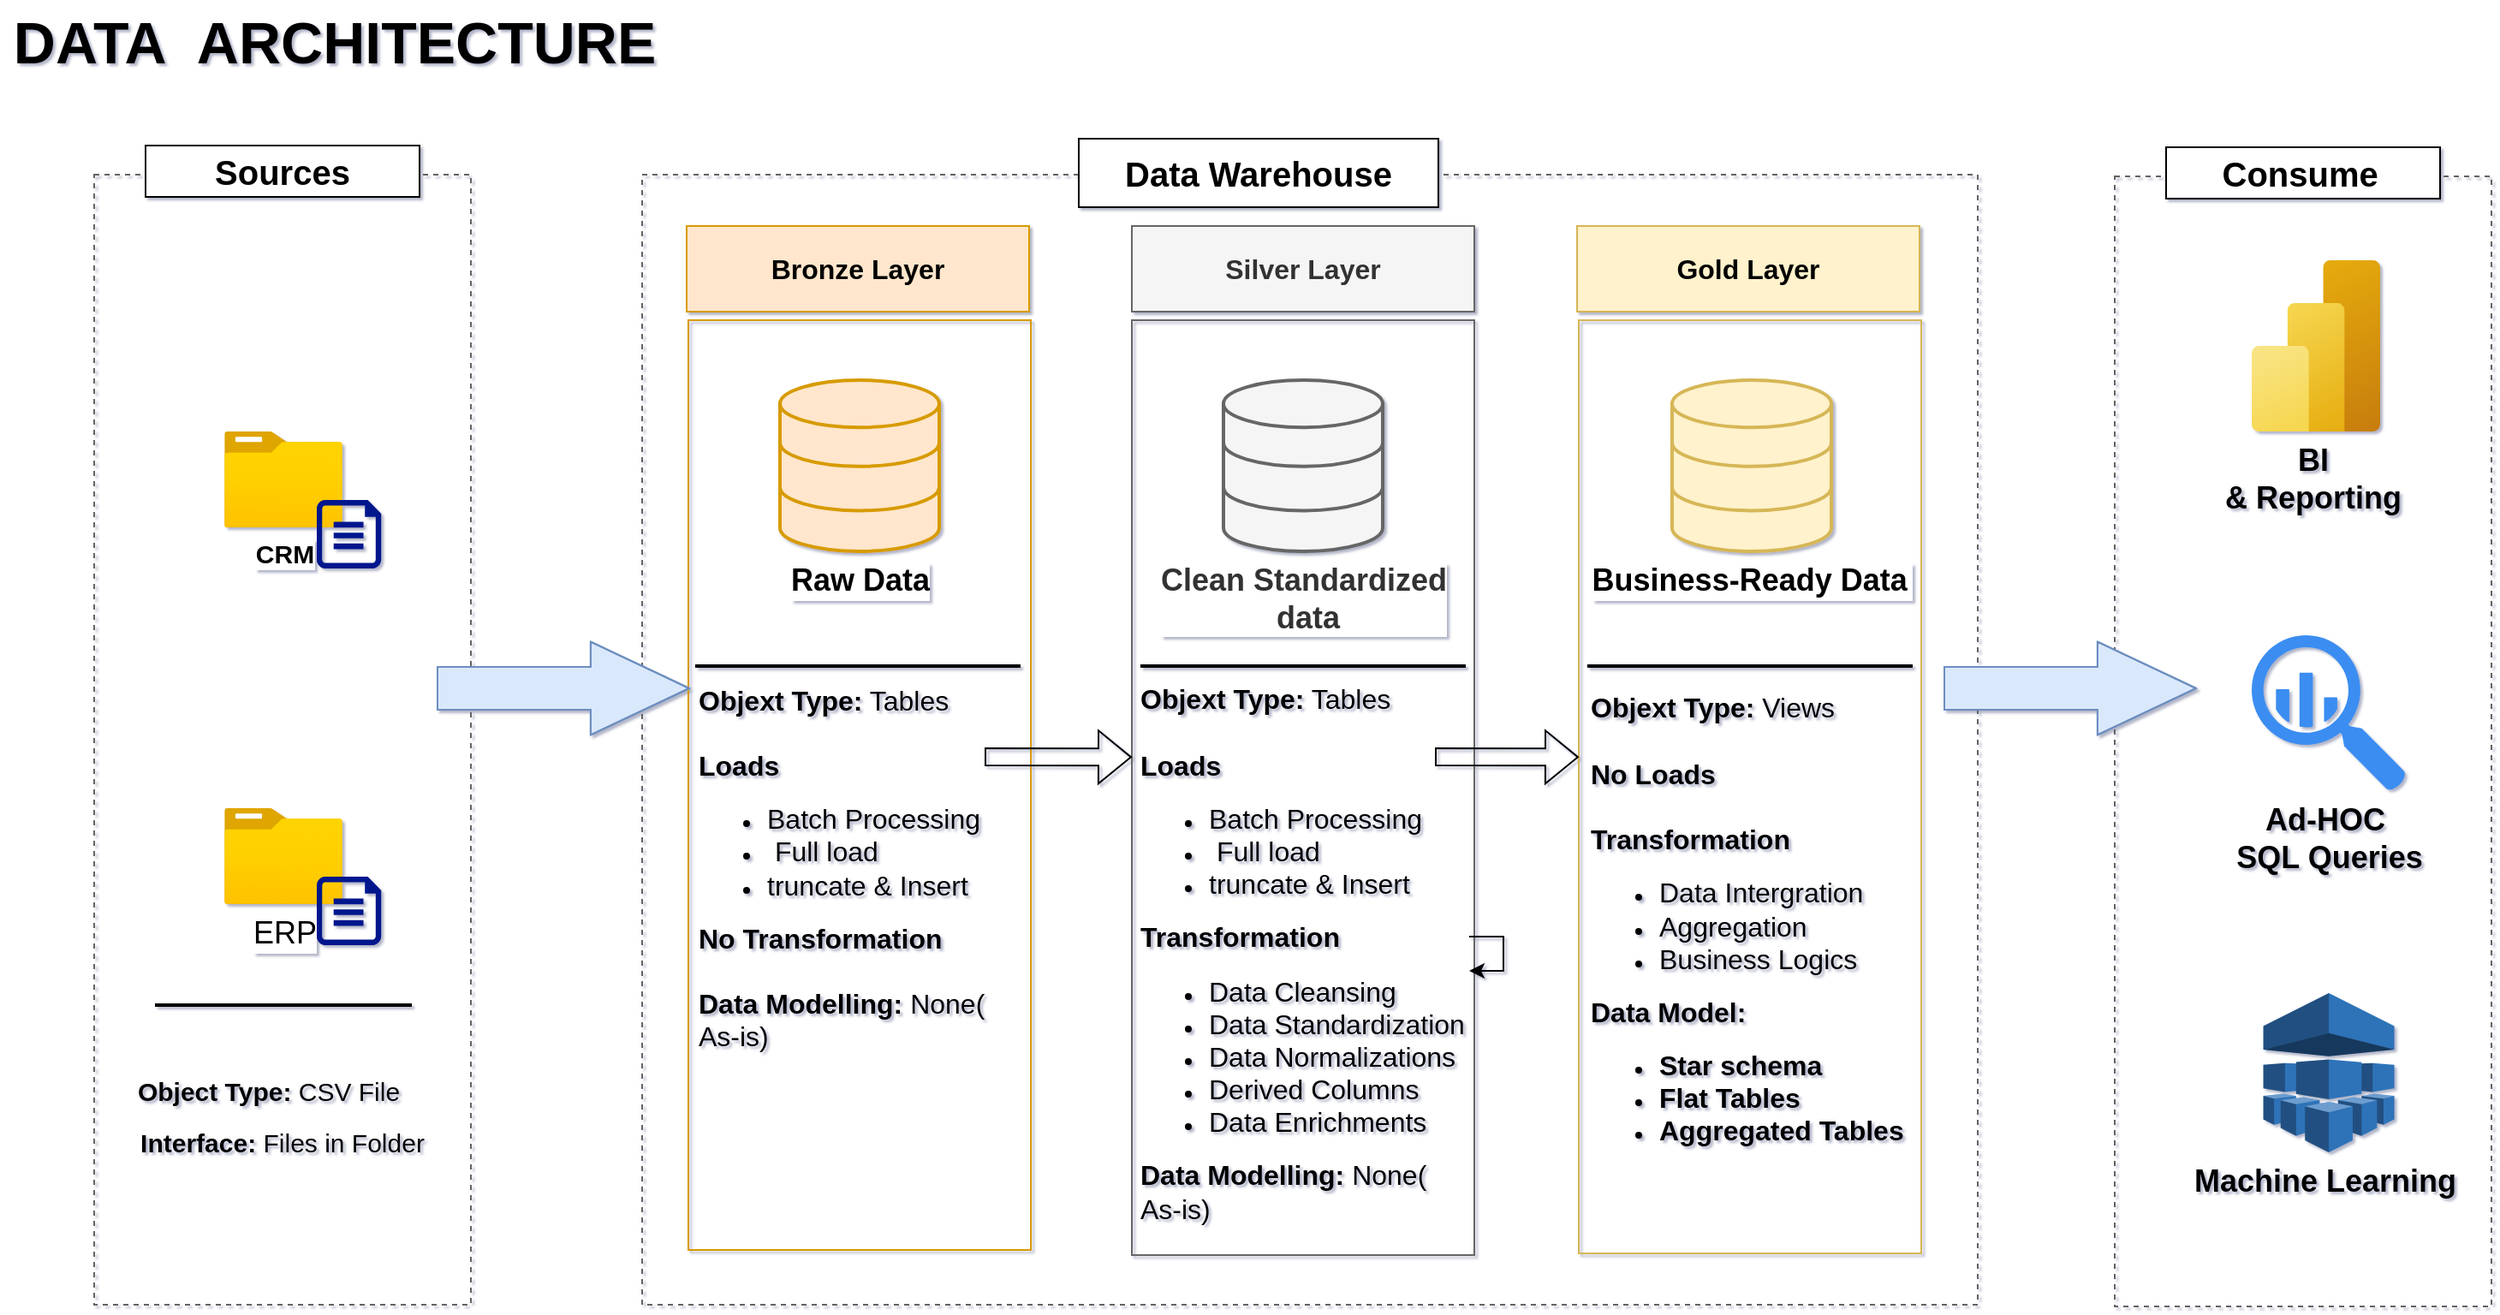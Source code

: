 <mxfile version="28.0.6">
  <diagram name="Page-1" id="QjvMaOU4poNHOvwqBwPB">
    <mxGraphModel dx="1910" dy="821" grid="1" gridSize="10" guides="1" tooltips="1" connect="1" arrows="1" fold="1" page="1" pageScale="1" pageWidth="1600" pageHeight="900" background="none" math="0" shadow="1">
      <root>
        <mxCell id="0" />
        <mxCell id="1" parent="0" />
        <mxCell id="IdrEboHf67YKtTeVyYi7-5" value="" style="rounded=0;whiteSpace=wrap;html=1;fillColor=none;dashed=1;strokeColor=light-dark(#636363, #ededed);" parent="1" vertex="1">
          <mxGeometry x="1270" y="121" width="220" height="660" as="geometry" />
        </mxCell>
        <mxCell id="IdrEboHf67YKtTeVyYi7-4" value="" style="rounded=0;whiteSpace=wrap;html=1;fillColor=none;dashed=1;strokeColor=light-dark(#636363, #ededed);" parent="1" vertex="1">
          <mxGeometry x="410" y="120" width="780" height="660" as="geometry" />
        </mxCell>
        <mxCell id="IdrEboHf67YKtTeVyYi7-29" value="" style="rounded=0;whiteSpace=wrap;html=1;fillColor=none;strokeColor=#666666;fontColor=#333333;" parent="1" vertex="1">
          <mxGeometry x="696" y="205" width="200" height="546" as="geometry" />
        </mxCell>
        <mxCell id="IdrEboHf67YKtTeVyYi7-1" value="" style="rounded=0;whiteSpace=wrap;html=1;fillColor=none;dashed=1;strokeColor=light-dark(#636363, #ededed);" parent="1" vertex="1">
          <mxGeometry x="90" y="120" width="220" height="660" as="geometry" />
        </mxCell>
        <mxCell id="IdrEboHf67YKtTeVyYi7-2" value="&lt;font style=&quot;font-size: 20px;&quot;&gt;&lt;b style=&quot;&quot;&gt;Sources&lt;/b&gt;&lt;/font&gt;" style="rounded=0;whiteSpace=wrap;html=1;" parent="1" vertex="1">
          <mxGeometry x="120" y="103" width="160" height="30" as="geometry" />
        </mxCell>
        <mxCell id="IdrEboHf67YKtTeVyYi7-6" value="&lt;b&gt;&lt;font style=&quot;font-size: 20px;&quot;&gt;Consume&lt;/font&gt;&lt;/b&gt;&amp;nbsp;" style="rounded=0;whiteSpace=wrap;html=1;" parent="1" vertex="1">
          <mxGeometry x="1300" y="104" width="160" height="30" as="geometry" />
        </mxCell>
        <mxCell id="IdrEboHf67YKtTeVyYi7-7" value="&lt;font style=&quot;font-size: 20px;&quot;&gt;&lt;b style=&quot;&quot;&gt;Data Warehouse&lt;/b&gt;&lt;/font&gt;" style="rounded=0;whiteSpace=wrap;html=1;" parent="1" vertex="1">
          <mxGeometry x="665" y="99" width="210" height="40" as="geometry" />
        </mxCell>
        <mxCell id="IdrEboHf67YKtTeVyYi7-8" value="&lt;b&gt;&lt;font style=&quot;font-size: 15px;&quot;&gt;CRM&lt;/font&gt;&lt;/b&gt;" style="image;aspect=fixed;html=1;points=[];align=center;fontSize=12;image=img/lib/azure2/general/Folder_Blank.svg;" parent="1" vertex="1">
          <mxGeometry x="166" y="270" width="69" height="56.0" as="geometry" />
        </mxCell>
        <mxCell id="IdrEboHf67YKtTeVyYi7-9" value="&lt;font style=&quot;font-size: 18px;&quot;&gt;ERP&lt;/font&gt;" style="image;aspect=fixed;html=1;points=[];align=center;fontSize=12;image=img/lib/azure2/general/Folder_Blank.svg;" parent="1" vertex="1">
          <mxGeometry x="166" y="490" width="69" height="56.0" as="geometry" />
        </mxCell>
        <mxCell id="IdrEboHf67YKtTeVyYi7-10" value="" style="sketch=0;aspect=fixed;pointerEvents=1;shadow=0;dashed=0;html=1;strokeColor=none;labelPosition=center;verticalLabelPosition=bottom;verticalAlign=top;align=center;fillColor=#00188D;shape=mxgraph.azure.file" parent="1" vertex="1">
          <mxGeometry x="220" y="310" width="37.6" height="40" as="geometry" />
        </mxCell>
        <mxCell id="IdrEboHf67YKtTeVyYi7-11" value="" style="sketch=0;aspect=fixed;pointerEvents=1;shadow=0;dashed=0;html=1;strokeColor=none;labelPosition=center;verticalLabelPosition=bottom;verticalAlign=top;align=center;fillColor=#00188D;shape=mxgraph.azure.file" parent="1" vertex="1">
          <mxGeometry x="220" y="530" width="37.6" height="40" as="geometry" />
        </mxCell>
        <mxCell id="IdrEboHf67YKtTeVyYi7-12" value="" style="line;strokeWidth=2;direction=south;html=1;rotation=-90;" parent="1" vertex="1">
          <mxGeometry x="155.5" y="530" width="90" height="150" as="geometry" />
        </mxCell>
        <mxCell id="IdrEboHf67YKtTeVyYi7-13" value="&lt;span style=&quot;font-size: 15px;&quot;&gt;&lt;b&gt;Object Type: &lt;/b&gt;CSV File&lt;/span&gt;" style="text;html=1;align=center;verticalAlign=middle;whiteSpace=wrap;rounded=0;" parent="1" vertex="1">
          <mxGeometry x="111.5" y="640" width="160" height="30" as="geometry" />
        </mxCell>
        <mxCell id="IdrEboHf67YKtTeVyYi7-15" value="&lt;span style=&quot;font-size: 15px;&quot;&gt;&lt;b&gt;Interface: &lt;/b&gt;Files in Folder&lt;/span&gt;" style="text;html=1;align=center;verticalAlign=middle;whiteSpace=wrap;rounded=0;" parent="1" vertex="1">
          <mxGeometry x="110" y="670" width="180" height="30" as="geometry" />
        </mxCell>
        <mxCell id="IdrEboHf67YKtTeVyYi7-18" value="" style="shape=flexArrow;endArrow=classic;html=1;rounded=0;endWidth=28.333;endSize=18.85;width=25;fillColor=#dae8fc;strokeColor=#6c8ebf;" parent="1" edge="1">
          <mxGeometry width="50" height="50" relative="1" as="geometry">
            <mxPoint x="1170" y="420" as="sourcePoint" />
            <mxPoint x="1318" y="420" as="targetPoint" />
            <Array as="points">
              <mxPoint x="1230" y="420" />
            </Array>
          </mxGeometry>
        </mxCell>
        <mxCell id="IdrEboHf67YKtTeVyYi7-20" value="&lt;b&gt;&lt;font style=&quot;font-size: 16px;&quot;&gt;Bronze Layer&lt;/font&gt;&lt;/b&gt;" style="rounded=0;whiteSpace=wrap;html=1;fillColor=#ffe6cc;strokeColor=#d79b00;" parent="1" vertex="1">
          <mxGeometry x="436" y="150" width="200" height="50" as="geometry" />
        </mxCell>
        <mxCell id="IdrEboHf67YKtTeVyYi7-25" value="&lt;b&gt;&lt;font style=&quot;font-size: 16px;&quot;&gt;Silver Layer&lt;/font&gt;&lt;/b&gt;" style="rounded=0;whiteSpace=wrap;html=1;fillColor=#f5f5f5;strokeColor=#666666;fontColor=#333333;" parent="1" vertex="1">
          <mxGeometry x="696" y="150" width="200" height="50" as="geometry" />
        </mxCell>
        <mxCell id="IdrEboHf67YKtTeVyYi7-26" value="&lt;b&gt;&lt;font style=&quot;font-size: 16px;&quot;&gt;Gold Layer&lt;/font&gt;&lt;/b&gt;" style="rounded=0;whiteSpace=wrap;html=1;fillColor=#fff2cc;strokeColor=#d6b656;" parent="1" vertex="1">
          <mxGeometry x="956" y="150" width="200" height="50" as="geometry" />
        </mxCell>
        <mxCell id="IdrEboHf67YKtTeVyYi7-30" value="" style="rounded=0;whiteSpace=wrap;html=1;fillColor=none;strokeColor=#d6b656;" parent="1" vertex="1">
          <mxGeometry x="957" y="205" width="200" height="545" as="geometry" />
        </mxCell>
        <mxCell id="IdrEboHf67YKtTeVyYi7-28" value="" style="rounded=0;whiteSpace=wrap;html=1;fillColor=none;strokeColor=#d79b00;" parent="1" vertex="1">
          <mxGeometry x="437" y="205" width="200" height="543" as="geometry" />
        </mxCell>
        <mxCell id="IdrEboHf67YKtTeVyYi7-34" value="" style="shape=flexArrow;endArrow=classic;html=1;rounded=0;entryX=0.12;entryY=0.504;entryDx=0;entryDy=0;entryPerimeter=0;" parent="1" edge="1">
          <mxGeometry width="50" height="50" relative="1" as="geometry">
            <mxPoint x="610" y="460" as="sourcePoint" />
            <mxPoint x="696" y="460.184" as="targetPoint" />
          </mxGeometry>
        </mxCell>
        <mxCell id="IdrEboHf67YKtTeVyYi7-35" value="" style="shape=flexArrow;endArrow=classic;html=1;rounded=0;entryX=0.12;entryY=0.504;entryDx=0;entryDy=0;entryPerimeter=0;" parent="1" edge="1">
          <mxGeometry width="50" height="50" relative="1" as="geometry">
            <mxPoint x="873" y="460" as="sourcePoint" />
            <mxPoint x="957" y="460.184" as="targetPoint" />
          </mxGeometry>
        </mxCell>
        <mxCell id="IdrEboHf67YKtTeVyYi7-40" value="&lt;b&gt;&lt;font style=&quot;font-size: 18px;&quot;&gt;Raw Data&lt;/font&gt;&lt;/b&gt;" style="html=1;verticalLabelPosition=bottom;align=center;labelBackgroundColor=#ffffff;verticalAlign=top;strokeWidth=2;strokeColor=#d79b00;shadow=0;dashed=0;shape=mxgraph.ios7.icons.data;fillColor=#ffe6cc;" parent="1" vertex="1">
          <mxGeometry x="490.5" y="240" width="93" height="100" as="geometry" />
        </mxCell>
        <mxCell id="IdrEboHf67YKtTeVyYi7-41" value="&lt;b&gt;&lt;font style=&quot;font-size: 18px;&quot;&gt;Clean Standardized&lt;/font&gt;&lt;/b&gt;&lt;div&gt;&lt;b&gt;&lt;font style=&quot;font-size: 18px;&quot;&gt;&amp;nbsp;data&lt;/font&gt;&lt;/b&gt;&lt;/div&gt;" style="html=1;verticalLabelPosition=bottom;align=center;labelBackgroundColor=#ffffff;verticalAlign=top;strokeWidth=2;strokeColor=#666666;shadow=0;dashed=0;shape=mxgraph.ios7.icons.data;fillColor=#f5f5f5;fontColor=#333333;" parent="1" vertex="1">
          <mxGeometry x="749.5" y="240" width="93" height="100" as="geometry" />
        </mxCell>
        <mxCell id="IdrEboHf67YKtTeVyYi7-42" value="&lt;b&gt;&lt;font style=&quot;font-size: 18px;&quot;&gt;Business-Ready Data&lt;/font&gt;&amp;nbsp;&lt;/b&gt;" style="html=1;verticalLabelPosition=bottom;align=center;labelBackgroundColor=#ffffff;verticalAlign=top;strokeWidth=2;strokeColor=#d6b656;shadow=0;dashed=0;shape=mxgraph.ios7.icons.data;fillColor=#fff2cc;" parent="1" vertex="1">
          <mxGeometry x="1011.5" y="240" width="93" height="100" as="geometry" />
        </mxCell>
        <mxCell id="IdrEboHf67YKtTeVyYi7-43" value="" style="shape=flexArrow;endArrow=classic;html=1;rounded=0;endWidth=28.333;endSize=18.85;width=25;fillColor=#dae8fc;strokeColor=#6c8ebf;" parent="1" edge="1">
          <mxGeometry width="50" height="50" relative="1" as="geometry">
            <mxPoint x="290" y="420" as="sourcePoint" />
            <mxPoint x="438" y="420" as="targetPoint" />
            <Array as="points">
              <mxPoint x="350" y="420" />
            </Array>
          </mxGeometry>
        </mxCell>
        <mxCell id="IdrEboHf67YKtTeVyYi7-44" value="" style="line;strokeWidth=2;html=1;" parent="1" vertex="1">
          <mxGeometry x="441" y="402" width="190" height="10" as="geometry" />
        </mxCell>
        <mxCell id="IdrEboHf67YKtTeVyYi7-45" value="" style="line;strokeWidth=2;html=1;" parent="1" vertex="1">
          <mxGeometry x="701" y="402" width="190" height="10" as="geometry" />
        </mxCell>
        <mxCell id="IdrEboHf67YKtTeVyYi7-47" value="" style="line;strokeWidth=2;html=1;" parent="1" vertex="1">
          <mxGeometry x="962" y="402" width="190" height="10" as="geometry" />
        </mxCell>
        <mxCell id="IdrEboHf67YKtTeVyYi7-49" value="&lt;font style=&quot;font-size: 16px;&quot;&gt;&lt;b style=&quot;&quot;&gt;Objext Type:&lt;/b&gt; Tables&lt;/font&gt;&lt;div&gt;&lt;b style=&quot;background-color: transparent; color: light-dark(rgb(0, 0, 0), rgb(255, 255, 255));&quot;&gt;&lt;font style=&quot;font-size: 16px;&quot;&gt;&lt;br&gt;&lt;/font&gt;&lt;/b&gt;&lt;/div&gt;&lt;div&gt;&lt;b style=&quot;background-color: transparent; color: light-dark(rgb(0, 0, 0), rgb(255, 255, 255));&quot;&gt;&lt;font style=&quot;font-size: 16px;&quot;&gt;Loads&lt;/font&gt;&lt;/b&gt;&lt;/div&gt;&lt;div&gt;&lt;ul&gt;&lt;li&gt;&lt;span style=&quot;font-size: 16px; background-color: transparent; color: light-dark(rgb(0, 0, 0), rgb(255, 255, 255));&quot;&gt;Batch Processing&lt;/span&gt;&lt;/li&gt;&lt;li&gt;&lt;span style=&quot;font-size: 16px; background-color: transparent; color: light-dark(rgb(0, 0, 0), rgb(255, 255, 255));&quot;&gt;&amp;nbsp;Full load&amp;nbsp;&lt;/span&gt;&lt;/li&gt;&lt;li&gt;&lt;font style=&quot;font-size: 16px;&quot;&gt;truncate &amp;amp; Insert&lt;/font&gt;&lt;/li&gt;&lt;/ul&gt;&lt;b&gt;&lt;font style=&quot;font-size: 16px;&quot;&gt;Transformation&amp;nbsp;&lt;/font&gt;&lt;/b&gt;&lt;/div&gt;&lt;div&gt;&lt;ul&gt;&lt;li&gt;&lt;font style=&quot;font-size: 16px;&quot;&gt;Data Cleansing&lt;/font&gt;&lt;/li&gt;&lt;li&gt;&lt;font style=&quot;font-size: 16px;&quot;&gt;Data Standardization&lt;/font&gt;&lt;/li&gt;&lt;li&gt;&lt;font style=&quot;font-size: 16px;&quot;&gt;Data Normalizations&amp;nbsp;&lt;/font&gt;&lt;/li&gt;&lt;li&gt;&lt;font style=&quot;font-size: 16px;&quot;&gt;Derived Columns&amp;nbsp;&lt;/font&gt;&lt;/li&gt;&lt;li&gt;&lt;font style=&quot;font-size: 16px;&quot;&gt;Data Enrichments&lt;b&gt;&amp;nbsp;&lt;/b&gt;&lt;/font&gt;&lt;/li&gt;&lt;/ul&gt;&lt;font style=&quot;font-size: 16px;&quot;&gt;&lt;b style=&quot;&quot;&gt;Data Modelling: &lt;/b&gt;None( As-is)&lt;/font&gt;&lt;br&gt;&lt;/div&gt;" style="text;html=1;align=left;verticalAlign=middle;whiteSpace=wrap;rounded=0;" parent="1" vertex="1">
          <mxGeometry x="699" y="560" width="194" height="30" as="geometry" />
        </mxCell>
        <mxCell id="IdrEboHf67YKtTeVyYi7-52" value="&lt;font style=&quot;font-size: 16px;&quot;&gt;&lt;b style=&quot;&quot;&gt;Objext Type:&lt;/b&gt; Tables&lt;/font&gt;&lt;div&gt;&lt;b&gt;&lt;font style=&quot;font-size: 16px;&quot;&gt;&lt;br&gt;&lt;/font&gt;&lt;/b&gt;&lt;/div&gt;&lt;div&gt;&lt;b&gt;&lt;font style=&quot;font-size: 16px;&quot;&gt;Loads&lt;/font&gt;&lt;/b&gt;&lt;/div&gt;&lt;div&gt;&lt;ul&gt;&lt;li&gt;&lt;span style=&quot;font-size: 16px; background-color: transparent; color: light-dark(rgb(0, 0, 0), rgb(255, 255, 255));&quot;&gt;Batch Processing&lt;/span&gt;&lt;/li&gt;&lt;li&gt;&lt;span style=&quot;font-size: 16px; background-color: transparent; color: light-dark(rgb(0, 0, 0), rgb(255, 255, 255));&quot;&gt;&amp;nbsp;Full load&amp;nbsp;&lt;/span&gt;&lt;/li&gt;&lt;li&gt;&lt;font style=&quot;font-size: 16px;&quot;&gt;truncate &amp;amp; Insert&lt;/font&gt;&lt;/li&gt;&lt;/ul&gt;&lt;b&gt;&lt;font style=&quot;font-size: 16px;&quot;&gt;No Transformation&amp;nbsp;&lt;/font&gt;&lt;/b&gt;&lt;/div&gt;&lt;div&gt;&lt;b style=&quot;background-color: transparent; color: light-dark(rgb(0, 0, 0), rgb(255, 255, 255)); font-size: 16px;&quot;&gt;&lt;br&gt;&lt;/b&gt;&lt;/div&gt;&lt;div&gt;&lt;b style=&quot;background-color: transparent; color: light-dark(rgb(0, 0, 0), rgb(255, 255, 255)); font-size: 16px;&quot;&gt;Data Modelling: &lt;/b&gt;&lt;span style=&quot;background-color: transparent; color: light-dark(rgb(0, 0, 0), rgb(255, 255, 255)); font-size: 16px;&quot;&gt;None( As-is)&lt;/span&gt;&lt;/div&gt;" style="text;html=1;align=left;verticalAlign=middle;whiteSpace=wrap;rounded=0;" parent="1" vertex="1">
          <mxGeometry x="441" y="510" width="194" height="30" as="geometry" />
        </mxCell>
        <mxCell id="IdrEboHf67YKtTeVyYi7-53" value="&lt;font style=&quot;font-size: 16px;&quot;&gt;&lt;b style=&quot;&quot;&gt;Objext Type:&lt;/b&gt;&amp;nbsp;Views&lt;/font&gt;&lt;div&gt;&lt;b style=&quot;background-color: transparent; color: light-dark(rgb(0, 0, 0), rgb(255, 255, 255));&quot;&gt;&lt;font style=&quot;font-size: 16px;&quot;&gt;&lt;br&gt;&lt;/font&gt;&lt;/b&gt;&lt;/div&gt;&lt;div&gt;&lt;b style=&quot;background-color: transparent; color: light-dark(rgb(0, 0, 0), rgb(255, 255, 255));&quot;&gt;&lt;font style=&quot;font-size: 16px;&quot;&gt;No Loads&amp;nbsp;&lt;/font&gt;&lt;/b&gt;&lt;/div&gt;&lt;div&gt;&lt;b style=&quot;background-color: transparent; color: light-dark(rgb(0, 0, 0), rgb(255, 255, 255));&quot;&gt;&lt;font style=&quot;font-size: 16px;&quot;&gt;&lt;br&gt;&lt;/font&gt;&lt;/b&gt;&lt;/div&gt;&lt;div&gt;&lt;b style=&quot;background-color: transparent; color: light-dark(rgb(0, 0, 0), rgb(255, 255, 255));&quot;&gt;&lt;font style=&quot;font-size: 16px;&quot;&gt;Transformation&amp;nbsp;&lt;/font&gt;&lt;/b&gt;&lt;div&gt;&lt;ul&gt;&lt;li&gt;&lt;span style=&quot;font-size: 16px; background-color: transparent; color: light-dark(rgb(0, 0, 0), rgb(255, 255, 255));&quot;&gt;Data Intergration&amp;nbsp;&lt;/span&gt;&lt;/li&gt;&lt;li&gt;&lt;span style=&quot;font-size: 16px;&quot;&gt;Aggregation&lt;/span&gt;&lt;/li&gt;&lt;li&gt;&lt;span style=&quot;font-size: 16px; background-color: transparent; color: light-dark(rgb(0, 0, 0), rgb(255, 255, 255));&quot;&gt;Business Logics&lt;/span&gt;&lt;b style=&quot;font-size: 16px; background-color: transparent; color: light-dark(rgb(0, 0, 0), rgb(255, 255, 255));&quot;&gt;&amp;nbsp;&lt;/b&gt;&lt;/li&gt;&lt;/ul&gt;&lt;b style=&quot;background-color: transparent; color: light-dark(rgb(0, 0, 0), rgb(255, 255, 255)); font-size: 16px;&quot;&gt;Data Model:&lt;/b&gt;&lt;/div&gt;&lt;/div&gt;&lt;div&gt;&lt;ul&gt;&lt;li&gt;&lt;b style=&quot;background-color: transparent; color: light-dark(rgb(0, 0, 0), rgb(255, 255, 255)); font-size: 16px;&quot;&gt;Star schema&lt;/b&gt;&lt;/li&gt;&lt;li&gt;&lt;b style=&quot;background-color: transparent; color: light-dark(rgb(0, 0, 0), rgb(255, 255, 255)); font-size: 16px;&quot;&gt;Flat Tables&lt;/b&gt;&lt;/li&gt;&lt;li&gt;&lt;b style=&quot;background-color: transparent; color: light-dark(rgb(0, 0, 0), rgb(255, 255, 255)); font-size: 16px;&quot;&gt;Aggregated Tables&amp;nbsp;&lt;span style=&quot;white-space: pre;&quot;&gt;&#x9;&lt;/span&gt;&lt;span style=&quot;white-space: pre;&quot;&gt;&#x9;&lt;/span&gt;&lt;/b&gt;&lt;/li&gt;&lt;/ul&gt;&lt;/div&gt;" style="text;html=1;align=left;verticalAlign=middle;whiteSpace=wrap;rounded=0;" parent="1" vertex="1">
          <mxGeometry x="962" y="546" width="294" height="30" as="geometry" />
        </mxCell>
        <mxCell id="IdrEboHf67YKtTeVyYi7-54" style="edgeStyle=orthogonalEdgeStyle;rounded=0;orthogonalLoop=1;jettySize=auto;html=1;" parent="1" source="IdrEboHf67YKtTeVyYi7-49" target="IdrEboHf67YKtTeVyYi7-49" edge="1">
          <mxGeometry relative="1" as="geometry" />
        </mxCell>
        <mxCell id="IdrEboHf67YKtTeVyYi7-56" value="&lt;b&gt;&lt;font style=&quot;font-size: 18px;&quot;&gt;BI&amp;nbsp;&lt;br&gt;&amp;amp; Reporting&amp;nbsp;&lt;/font&gt;&lt;/b&gt;" style="image;aspect=fixed;html=1;points=[];align=center;fontSize=12;image=img/lib/azure2/analytics/Power_BI_Embedded.svg;imageBackground=none;labelBackgroundColor=none;" parent="1" vertex="1">
          <mxGeometry x="1350" y="170" width="75" height="100" as="geometry" />
        </mxCell>
        <mxCell id="IdrEboHf67YKtTeVyYi7-57" value="&lt;b&gt;&lt;font style=&quot;font-size: 18px;&quot;&gt;Ad-HOC&amp;nbsp;&lt;/font&gt;&lt;/b&gt;&lt;div&gt;&lt;b&gt;&lt;font style=&quot;font-size: 18px;&quot;&gt;SQL Queries&lt;/font&gt;&lt;/b&gt;&lt;/div&gt;" style="sketch=0;html=1;aspect=fixed;strokeColor=none;shadow=0;fillColor=#3B8DF1;verticalAlign=top;labelPosition=center;verticalLabelPosition=bottom;shape=mxgraph.gcp2.big_query" parent="1" vertex="1">
          <mxGeometry x="1350" y="389" width="90.08" height="91" as="geometry" />
        </mxCell>
        <mxCell id="IdrEboHf67YKtTeVyYi7-65" value="&lt;b&gt;&lt;font style=&quot;font-size: 18px;&quot;&gt;Machine Learning&amp;nbsp;&lt;/font&gt;&lt;/b&gt;" style="outlineConnect=0;dashed=0;verticalLabelPosition=bottom;verticalAlign=top;align=center;html=1;shape=mxgraph.aws3.machine_learning;fillColor=#2E73B8;gradientColor=none;" parent="1" vertex="1">
          <mxGeometry x="1356.79" y="598" width="76.5" height="93" as="geometry" />
        </mxCell>
        <mxCell id="or0m6Oszarg621g_P2es-1" value="&lt;font style=&quot;font-size: 34px;&quot;&gt;DATA&amp;nbsp; ARCHITECTURE&lt;/font&gt;" style="text;html=1;align=center;verticalAlign=middle;resizable=0;points=[];autosize=1;strokeColor=none;fillColor=none;fontStyle=1" vertex="1" parent="1">
          <mxGeometry x="35" y="18" width="390" height="50" as="geometry" />
        </mxCell>
      </root>
    </mxGraphModel>
  </diagram>
</mxfile>
